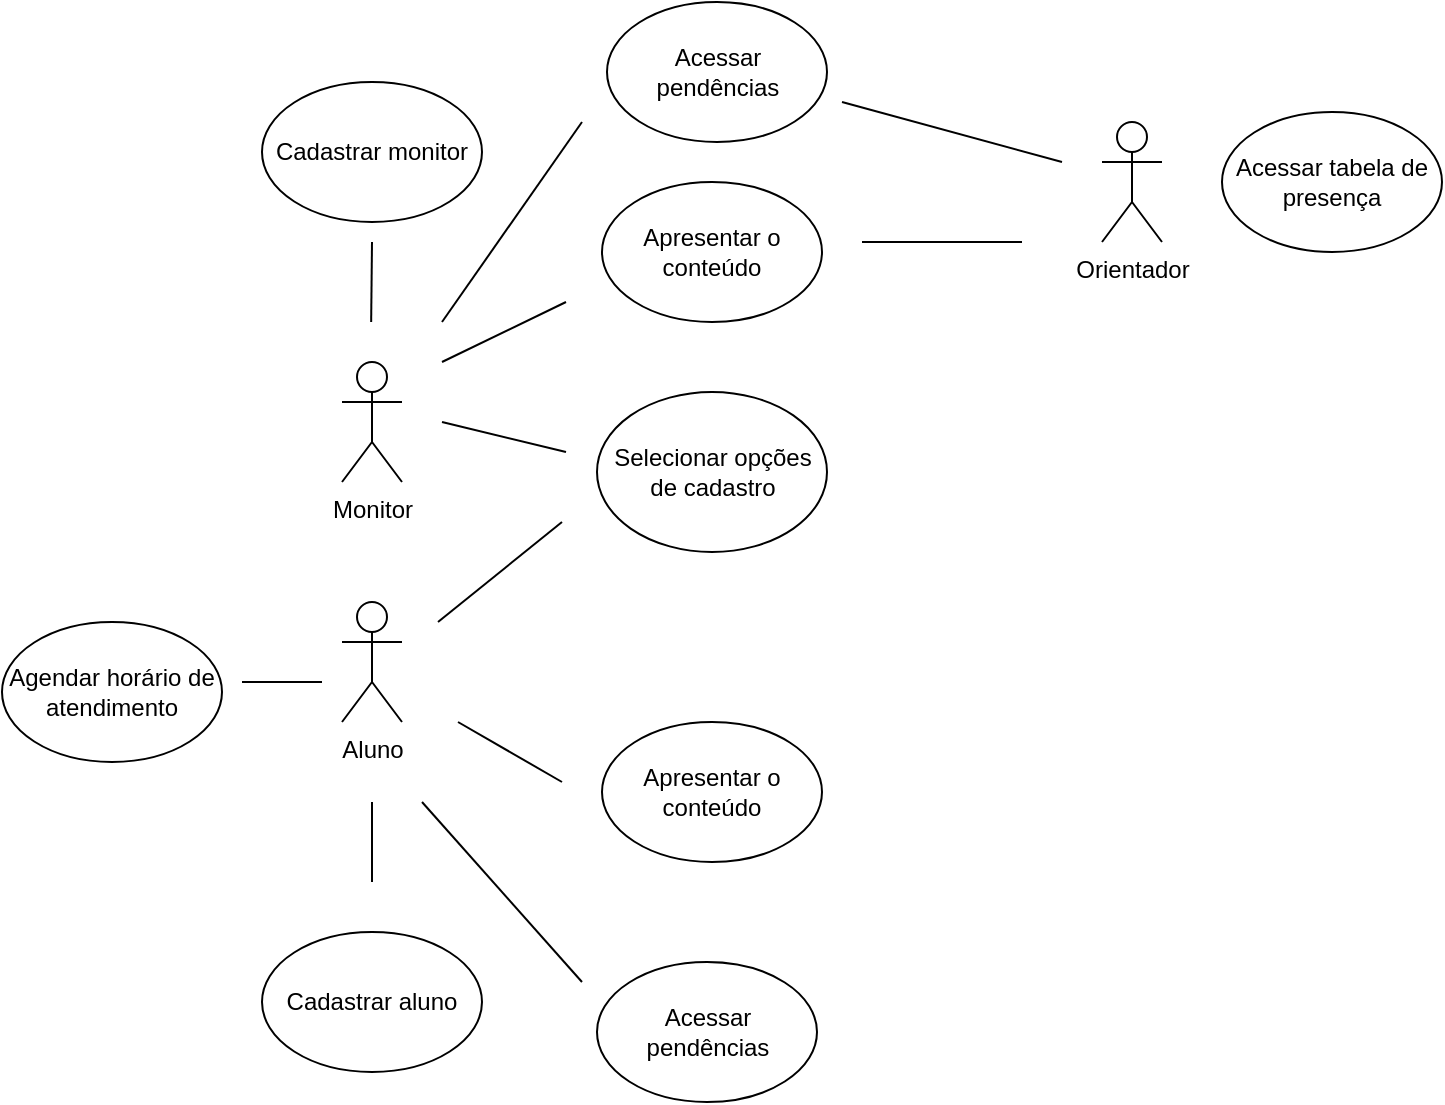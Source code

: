 <mxfile version="14.9.3" type="github">
  <diagram id="dIAFOrL7hBoXW75dgDDO" name="Page-1">
    <mxGraphModel dx="703" dy="413" grid="1" gridSize="10" guides="1" tooltips="1" connect="1" arrows="1" fold="1" page="1" pageScale="1" pageWidth="827" pageHeight="1169" math="0" shadow="0">
      <root>
        <mxCell id="0" />
        <mxCell id="1" parent="0" />
        <mxCell id="9MT55xaiVpJ_lTLwy5aB-1" value="Monitor&lt;br&gt;" style="shape=umlActor;verticalLabelPosition=bottom;verticalAlign=top;html=1;outlineConnect=0;fontFamily=Helvetica;" vertex="1" parent="1">
          <mxGeometry x="180" y="300" width="30" height="60" as="geometry" />
        </mxCell>
        <mxCell id="9MT55xaiVpJ_lTLwy5aB-2" value="Aluno&lt;br&gt;" style="shape=umlActor;verticalLabelPosition=bottom;verticalAlign=top;html=1;outlineConnect=0;fontFamily=Helvetica;" vertex="1" parent="1">
          <mxGeometry x="180" y="420" width="30" height="60" as="geometry" />
        </mxCell>
        <mxCell id="9MT55xaiVpJ_lTLwy5aB-3" value="Orientador&lt;br&gt;" style="shape=umlActor;verticalLabelPosition=bottom;verticalAlign=top;html=1;outlineConnect=0;" vertex="1" parent="1">
          <mxGeometry x="560" y="180" width="30" height="60" as="geometry" />
        </mxCell>
        <mxCell id="9MT55xaiVpJ_lTLwy5aB-4" value="Selecionar opções de cadastro" style="ellipse;whiteSpace=wrap;html=1;" vertex="1" parent="1">
          <mxGeometry x="307.5" y="315" width="115" height="80" as="geometry" />
        </mxCell>
        <mxCell id="9MT55xaiVpJ_lTLwy5aB-5" value="Cadastrar monitor" style="ellipse;whiteSpace=wrap;html=1;" vertex="1" parent="1">
          <mxGeometry x="140" y="160" width="110" height="70" as="geometry" />
        </mxCell>
        <mxCell id="9MT55xaiVpJ_lTLwy5aB-10" value="" style="endArrow=none;html=1;" edge="1" parent="1">
          <mxGeometry width="50" height="50" relative="1" as="geometry">
            <mxPoint x="195" y="560" as="sourcePoint" />
            <mxPoint x="195" y="520" as="targetPoint" />
          </mxGeometry>
        </mxCell>
        <mxCell id="9MT55xaiVpJ_lTLwy5aB-11" value="" style="endArrow=none;html=1;" edge="1" parent="1">
          <mxGeometry width="50" height="50" relative="1" as="geometry">
            <mxPoint x="290" y="380" as="sourcePoint" />
            <mxPoint x="228" y="430" as="targetPoint" />
          </mxGeometry>
        </mxCell>
        <mxCell id="9MT55xaiVpJ_lTLwy5aB-13" value="Cadastrar aluno" style="ellipse;whiteSpace=wrap;html=1;" vertex="1" parent="1">
          <mxGeometry x="140" y="585" width="110" height="70" as="geometry" />
        </mxCell>
        <mxCell id="9MT55xaiVpJ_lTLwy5aB-16" value="" style="endArrow=none;html=1;" edge="1" parent="1">
          <mxGeometry width="50" height="50" relative="1" as="geometry">
            <mxPoint x="194.58" y="280" as="sourcePoint" />
            <mxPoint x="195" y="240" as="targetPoint" />
          </mxGeometry>
        </mxCell>
        <mxCell id="9MT55xaiVpJ_lTLwy5aB-17" value="" style="endArrow=none;html=1;" edge="1" parent="1">
          <mxGeometry width="50" height="50" relative="1" as="geometry">
            <mxPoint x="292" y="345" as="sourcePoint" />
            <mxPoint x="230" y="330" as="targetPoint" />
          </mxGeometry>
        </mxCell>
        <mxCell id="9MT55xaiVpJ_lTLwy5aB-18" value="Apresentar o conteúdo" style="ellipse;whiteSpace=wrap;html=1;" vertex="1" parent="1">
          <mxGeometry x="310" y="210" width="110" height="70" as="geometry" />
        </mxCell>
        <mxCell id="9MT55xaiVpJ_lTLwy5aB-19" value="" style="endArrow=none;html=1;" edge="1" parent="1">
          <mxGeometry width="50" height="50" relative="1" as="geometry">
            <mxPoint x="292" y="270" as="sourcePoint" />
            <mxPoint x="230" y="300" as="targetPoint" />
          </mxGeometry>
        </mxCell>
        <mxCell id="9MT55xaiVpJ_lTLwy5aB-21" value="" style="endArrow=none;html=1;" edge="1" parent="1">
          <mxGeometry width="50" height="50" relative="1" as="geometry">
            <mxPoint x="520" y="240" as="sourcePoint" />
            <mxPoint x="440" y="240" as="targetPoint" />
          </mxGeometry>
        </mxCell>
        <mxCell id="9MT55xaiVpJ_lTLwy5aB-22" value="Agendar horário de atendimento" style="ellipse;whiteSpace=wrap;html=1;" vertex="1" parent="1">
          <mxGeometry x="10" y="430" width="110" height="70" as="geometry" />
        </mxCell>
        <mxCell id="9MT55xaiVpJ_lTLwy5aB-23" value="" style="endArrow=none;html=1;" edge="1" parent="1">
          <mxGeometry width="50" height="50" relative="1" as="geometry">
            <mxPoint x="130" y="460" as="sourcePoint" />
            <mxPoint x="170" y="460" as="targetPoint" />
          </mxGeometry>
        </mxCell>
        <mxCell id="9MT55xaiVpJ_lTLwy5aB-24" value="Apresentar o conteúdo" style="ellipse;whiteSpace=wrap;html=1;" vertex="1" parent="1">
          <mxGeometry x="310" y="480" width="110" height="70" as="geometry" />
        </mxCell>
        <mxCell id="9MT55xaiVpJ_lTLwy5aB-25" value="" style="endArrow=none;html=1;" edge="1" parent="1">
          <mxGeometry width="50" height="50" relative="1" as="geometry">
            <mxPoint x="290" y="510" as="sourcePoint" />
            <mxPoint x="238.0" y="480" as="targetPoint" />
          </mxGeometry>
        </mxCell>
        <mxCell id="9MT55xaiVpJ_lTLwy5aB-26" value="Acessar pendências" style="ellipse;whiteSpace=wrap;html=1;" vertex="1" parent="1">
          <mxGeometry x="307.5" y="600" width="110" height="70" as="geometry" />
        </mxCell>
        <mxCell id="9MT55xaiVpJ_lTLwy5aB-27" value="" style="endArrow=none;html=1;" edge="1" parent="1">
          <mxGeometry width="50" height="50" relative="1" as="geometry">
            <mxPoint x="300" y="610" as="sourcePoint" />
            <mxPoint x="220.0" y="520" as="targetPoint" />
          </mxGeometry>
        </mxCell>
        <mxCell id="9MT55xaiVpJ_lTLwy5aB-28" value="Acessar pendências" style="ellipse;whiteSpace=wrap;html=1;" vertex="1" parent="1">
          <mxGeometry x="312.5" y="120" width="110" height="70" as="geometry" />
        </mxCell>
        <mxCell id="9MT55xaiVpJ_lTLwy5aB-31" value="" style="endArrow=none;html=1;" edge="1" parent="1">
          <mxGeometry width="50" height="50" relative="1" as="geometry">
            <mxPoint x="540" y="200" as="sourcePoint" />
            <mxPoint x="430" y="170" as="targetPoint" />
          </mxGeometry>
        </mxCell>
        <mxCell id="9MT55xaiVpJ_lTLwy5aB-32" value="" style="endArrow=none;html=1;" edge="1" parent="1">
          <mxGeometry width="50" height="50" relative="1" as="geometry">
            <mxPoint x="230" y="280" as="sourcePoint" />
            <mxPoint x="300" y="180" as="targetPoint" />
          </mxGeometry>
        </mxCell>
        <mxCell id="9MT55xaiVpJ_lTLwy5aB-33" value="Acessar tabela de presença" style="ellipse;whiteSpace=wrap;html=1;" vertex="1" parent="1">
          <mxGeometry x="620" y="175" width="110" height="70" as="geometry" />
        </mxCell>
      </root>
    </mxGraphModel>
  </diagram>
</mxfile>
